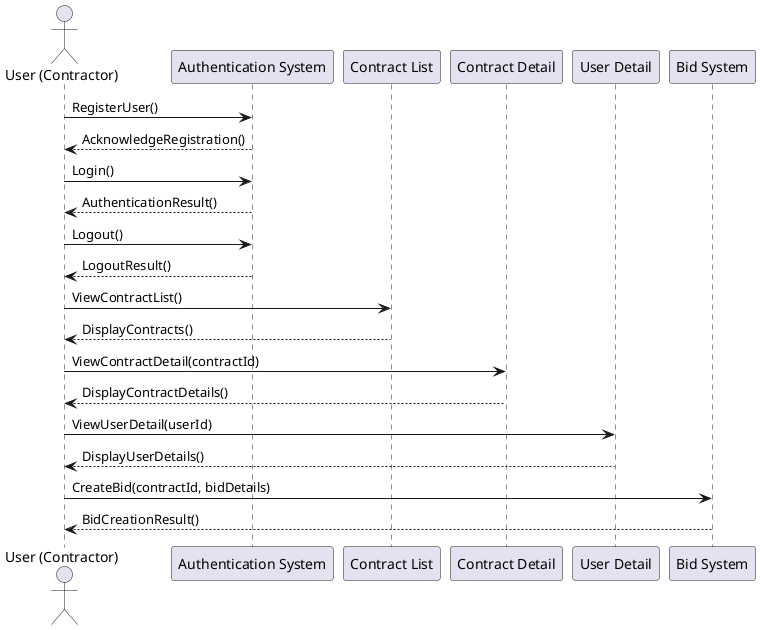 @startuml
actor User as "User (Contractor)"
participant AuthenticationSystem as "Authentication System"
participant ContractList as "Contract List"
participant ContractDetail as "Contract Detail"
participant UserDetail as "User Detail"
participant BidSystem as "Bid System"

User -> AuthenticationSystem: RegisterUser()
AuthenticationSystem --> User: AcknowledgeRegistration()

User -> AuthenticationSystem: Login()
AuthenticationSystem --> User: AuthenticationResult()

User -> AuthenticationSystem: Logout()
AuthenticationSystem --> User: LogoutResult()

User -> ContractList: ViewContractList()
ContractList --> User: DisplayContracts()

User -> ContractDetail: ViewContractDetail(contractId)
ContractDetail --> User: DisplayContractDetails()

User -> UserDetail: ViewUserDetail(userId)
UserDetail --> User: DisplayUserDetails()

User -> BidSystem: CreateBid(contractId, bidDetails)
BidSystem --> User: BidCreationResult()
@enduml